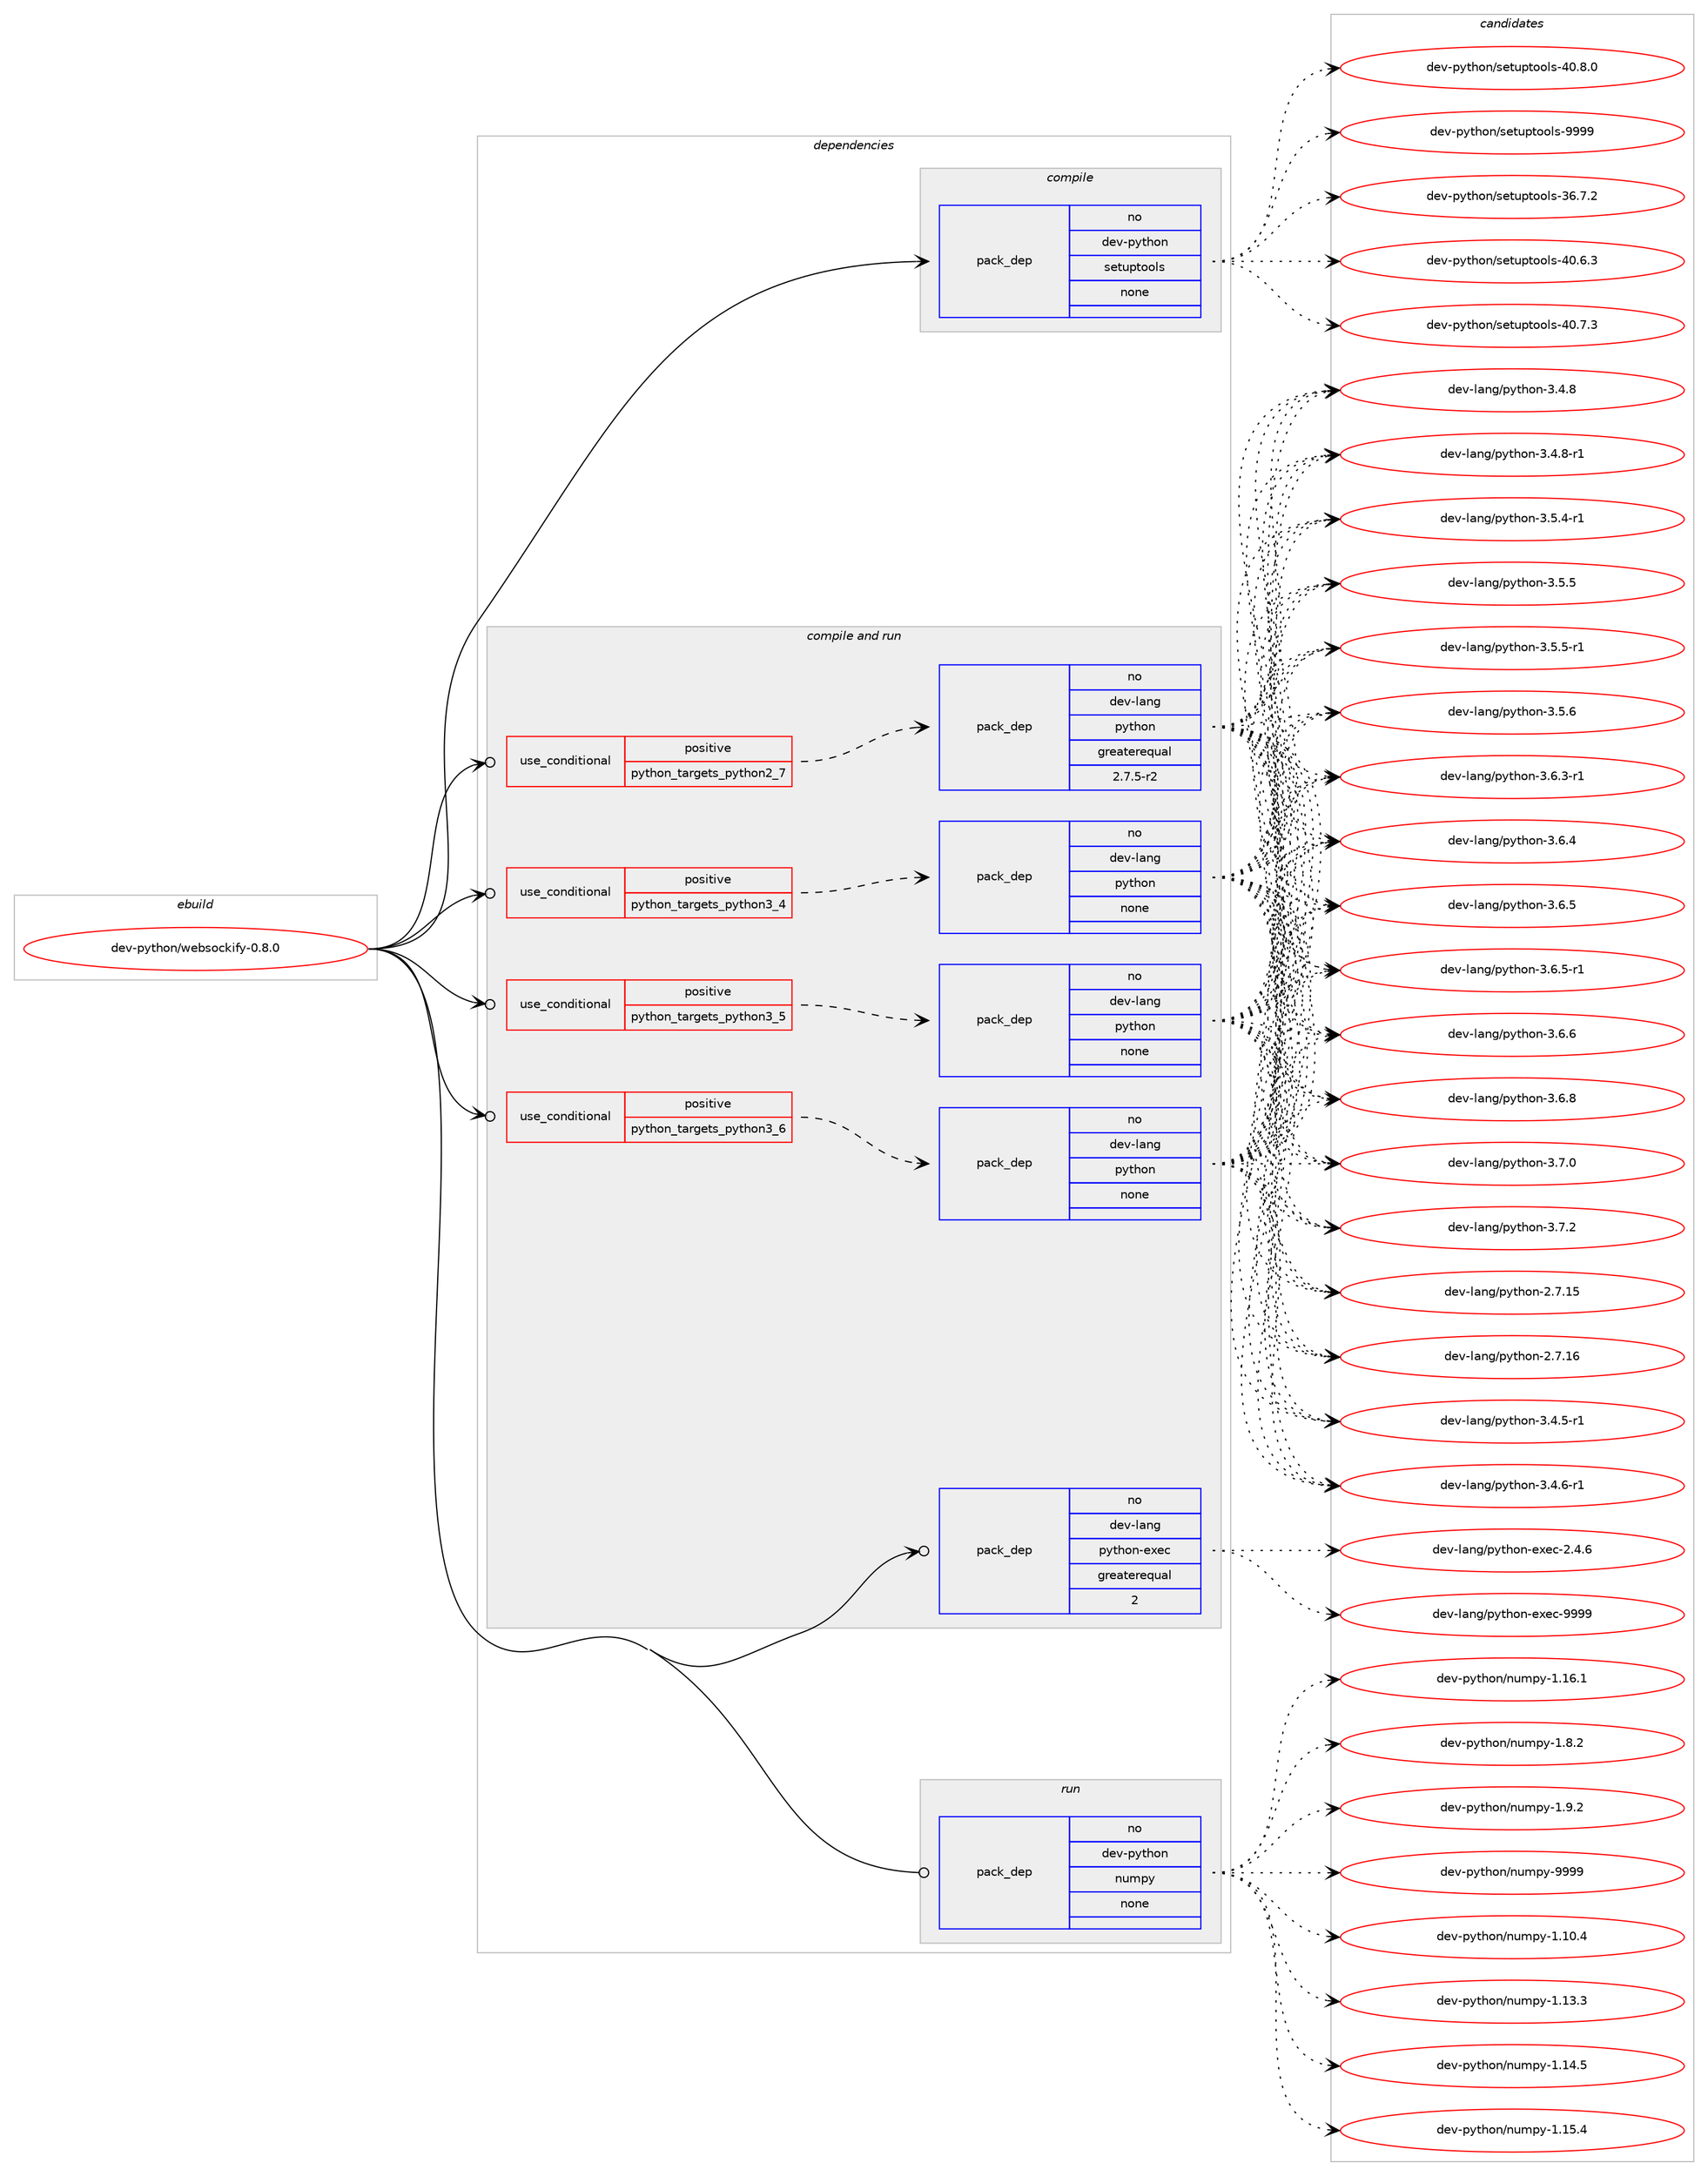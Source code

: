 digraph prolog {

# *************
# Graph options
# *************

newrank=true;
concentrate=true;
compound=true;
graph [rankdir=LR,fontname=Helvetica,fontsize=10,ranksep=1.5];#, ranksep=2.5, nodesep=0.2];
edge  [arrowhead=vee];
node  [fontname=Helvetica,fontsize=10];

# **********
# The ebuild
# **********

subgraph cluster_leftcol {
color=gray;
rank=same;
label=<<i>ebuild</i>>;
id [label="dev-python/websockify-0.8.0", color=red, width=4, href="../dev-python/websockify-0.8.0.svg"];
}

# ****************
# The dependencies
# ****************

subgraph cluster_midcol {
color=gray;
label=<<i>dependencies</i>>;
subgraph cluster_compile {
fillcolor="#eeeeee";
style=filled;
label=<<i>compile</i>>;
subgraph pack1037654 {
dependency1447774 [label=<<TABLE BORDER="0" CELLBORDER="1" CELLSPACING="0" CELLPADDING="4" WIDTH="220"><TR><TD ROWSPAN="6" CELLPADDING="30">pack_dep</TD></TR><TR><TD WIDTH="110">no</TD></TR><TR><TD>dev-python</TD></TR><TR><TD>setuptools</TD></TR><TR><TD>none</TD></TR><TR><TD></TD></TR></TABLE>>, shape=none, color=blue];
}
id:e -> dependency1447774:w [weight=20,style="solid",arrowhead="vee"];
}
subgraph cluster_compileandrun {
fillcolor="#eeeeee";
style=filled;
label=<<i>compile and run</i>>;
subgraph cond386750 {
dependency1447775 [label=<<TABLE BORDER="0" CELLBORDER="1" CELLSPACING="0" CELLPADDING="4"><TR><TD ROWSPAN="3" CELLPADDING="10">use_conditional</TD></TR><TR><TD>positive</TD></TR><TR><TD>python_targets_python2_7</TD></TR></TABLE>>, shape=none, color=red];
subgraph pack1037655 {
dependency1447776 [label=<<TABLE BORDER="0" CELLBORDER="1" CELLSPACING="0" CELLPADDING="4" WIDTH="220"><TR><TD ROWSPAN="6" CELLPADDING="30">pack_dep</TD></TR><TR><TD WIDTH="110">no</TD></TR><TR><TD>dev-lang</TD></TR><TR><TD>python</TD></TR><TR><TD>greaterequal</TD></TR><TR><TD>2.7.5-r2</TD></TR></TABLE>>, shape=none, color=blue];
}
dependency1447775:e -> dependency1447776:w [weight=20,style="dashed",arrowhead="vee"];
}
id:e -> dependency1447775:w [weight=20,style="solid",arrowhead="odotvee"];
subgraph cond386751 {
dependency1447777 [label=<<TABLE BORDER="0" CELLBORDER="1" CELLSPACING="0" CELLPADDING="4"><TR><TD ROWSPAN="3" CELLPADDING="10">use_conditional</TD></TR><TR><TD>positive</TD></TR><TR><TD>python_targets_python3_4</TD></TR></TABLE>>, shape=none, color=red];
subgraph pack1037656 {
dependency1447778 [label=<<TABLE BORDER="0" CELLBORDER="1" CELLSPACING="0" CELLPADDING="4" WIDTH="220"><TR><TD ROWSPAN="6" CELLPADDING="30">pack_dep</TD></TR><TR><TD WIDTH="110">no</TD></TR><TR><TD>dev-lang</TD></TR><TR><TD>python</TD></TR><TR><TD>none</TD></TR><TR><TD></TD></TR></TABLE>>, shape=none, color=blue];
}
dependency1447777:e -> dependency1447778:w [weight=20,style="dashed",arrowhead="vee"];
}
id:e -> dependency1447777:w [weight=20,style="solid",arrowhead="odotvee"];
subgraph cond386752 {
dependency1447779 [label=<<TABLE BORDER="0" CELLBORDER="1" CELLSPACING="0" CELLPADDING="4"><TR><TD ROWSPAN="3" CELLPADDING="10">use_conditional</TD></TR><TR><TD>positive</TD></TR><TR><TD>python_targets_python3_5</TD></TR></TABLE>>, shape=none, color=red];
subgraph pack1037657 {
dependency1447780 [label=<<TABLE BORDER="0" CELLBORDER="1" CELLSPACING="0" CELLPADDING="4" WIDTH="220"><TR><TD ROWSPAN="6" CELLPADDING="30">pack_dep</TD></TR><TR><TD WIDTH="110">no</TD></TR><TR><TD>dev-lang</TD></TR><TR><TD>python</TD></TR><TR><TD>none</TD></TR><TR><TD></TD></TR></TABLE>>, shape=none, color=blue];
}
dependency1447779:e -> dependency1447780:w [weight=20,style="dashed",arrowhead="vee"];
}
id:e -> dependency1447779:w [weight=20,style="solid",arrowhead="odotvee"];
subgraph cond386753 {
dependency1447781 [label=<<TABLE BORDER="0" CELLBORDER="1" CELLSPACING="0" CELLPADDING="4"><TR><TD ROWSPAN="3" CELLPADDING="10">use_conditional</TD></TR><TR><TD>positive</TD></TR><TR><TD>python_targets_python3_6</TD></TR></TABLE>>, shape=none, color=red];
subgraph pack1037658 {
dependency1447782 [label=<<TABLE BORDER="0" CELLBORDER="1" CELLSPACING="0" CELLPADDING="4" WIDTH="220"><TR><TD ROWSPAN="6" CELLPADDING="30">pack_dep</TD></TR><TR><TD WIDTH="110">no</TD></TR><TR><TD>dev-lang</TD></TR><TR><TD>python</TD></TR><TR><TD>none</TD></TR><TR><TD></TD></TR></TABLE>>, shape=none, color=blue];
}
dependency1447781:e -> dependency1447782:w [weight=20,style="dashed",arrowhead="vee"];
}
id:e -> dependency1447781:w [weight=20,style="solid",arrowhead="odotvee"];
subgraph pack1037659 {
dependency1447783 [label=<<TABLE BORDER="0" CELLBORDER="1" CELLSPACING="0" CELLPADDING="4" WIDTH="220"><TR><TD ROWSPAN="6" CELLPADDING="30">pack_dep</TD></TR><TR><TD WIDTH="110">no</TD></TR><TR><TD>dev-lang</TD></TR><TR><TD>python-exec</TD></TR><TR><TD>greaterequal</TD></TR><TR><TD>2</TD></TR></TABLE>>, shape=none, color=blue];
}
id:e -> dependency1447783:w [weight=20,style="solid",arrowhead="odotvee"];
}
subgraph cluster_run {
fillcolor="#eeeeee";
style=filled;
label=<<i>run</i>>;
subgraph pack1037660 {
dependency1447784 [label=<<TABLE BORDER="0" CELLBORDER="1" CELLSPACING="0" CELLPADDING="4" WIDTH="220"><TR><TD ROWSPAN="6" CELLPADDING="30">pack_dep</TD></TR><TR><TD WIDTH="110">no</TD></TR><TR><TD>dev-python</TD></TR><TR><TD>numpy</TD></TR><TR><TD>none</TD></TR><TR><TD></TD></TR></TABLE>>, shape=none, color=blue];
}
id:e -> dependency1447784:w [weight=20,style="solid",arrowhead="odot"];
}
}

# **************
# The candidates
# **************

subgraph cluster_choices {
rank=same;
color=gray;
label=<<i>candidates</i>>;

subgraph choice1037654 {
color=black;
nodesep=1;
choice100101118451121211161041111104711510111611711211611111110811545515446554650 [label="dev-python/setuptools-36.7.2", color=red, width=4,href="../dev-python/setuptools-36.7.2.svg"];
choice100101118451121211161041111104711510111611711211611111110811545524846544651 [label="dev-python/setuptools-40.6.3", color=red, width=4,href="../dev-python/setuptools-40.6.3.svg"];
choice100101118451121211161041111104711510111611711211611111110811545524846554651 [label="dev-python/setuptools-40.7.3", color=red, width=4,href="../dev-python/setuptools-40.7.3.svg"];
choice100101118451121211161041111104711510111611711211611111110811545524846564648 [label="dev-python/setuptools-40.8.0", color=red, width=4,href="../dev-python/setuptools-40.8.0.svg"];
choice10010111845112121116104111110471151011161171121161111111081154557575757 [label="dev-python/setuptools-9999", color=red, width=4,href="../dev-python/setuptools-9999.svg"];
dependency1447774:e -> choice100101118451121211161041111104711510111611711211611111110811545515446554650:w [style=dotted,weight="100"];
dependency1447774:e -> choice100101118451121211161041111104711510111611711211611111110811545524846544651:w [style=dotted,weight="100"];
dependency1447774:e -> choice100101118451121211161041111104711510111611711211611111110811545524846554651:w [style=dotted,weight="100"];
dependency1447774:e -> choice100101118451121211161041111104711510111611711211611111110811545524846564648:w [style=dotted,weight="100"];
dependency1447774:e -> choice10010111845112121116104111110471151011161171121161111111081154557575757:w [style=dotted,weight="100"];
}
subgraph choice1037655 {
color=black;
nodesep=1;
choice10010111845108971101034711212111610411111045504655464953 [label="dev-lang/python-2.7.15", color=red, width=4,href="../dev-lang/python-2.7.15.svg"];
choice10010111845108971101034711212111610411111045504655464954 [label="dev-lang/python-2.7.16", color=red, width=4,href="../dev-lang/python-2.7.16.svg"];
choice1001011184510897110103471121211161041111104551465246534511449 [label="dev-lang/python-3.4.5-r1", color=red, width=4,href="../dev-lang/python-3.4.5-r1.svg"];
choice1001011184510897110103471121211161041111104551465246544511449 [label="dev-lang/python-3.4.6-r1", color=red, width=4,href="../dev-lang/python-3.4.6-r1.svg"];
choice100101118451089711010347112121116104111110455146524656 [label="dev-lang/python-3.4.8", color=red, width=4,href="../dev-lang/python-3.4.8.svg"];
choice1001011184510897110103471121211161041111104551465246564511449 [label="dev-lang/python-3.4.8-r1", color=red, width=4,href="../dev-lang/python-3.4.8-r1.svg"];
choice1001011184510897110103471121211161041111104551465346524511449 [label="dev-lang/python-3.5.4-r1", color=red, width=4,href="../dev-lang/python-3.5.4-r1.svg"];
choice100101118451089711010347112121116104111110455146534653 [label="dev-lang/python-3.5.5", color=red, width=4,href="../dev-lang/python-3.5.5.svg"];
choice1001011184510897110103471121211161041111104551465346534511449 [label="dev-lang/python-3.5.5-r1", color=red, width=4,href="../dev-lang/python-3.5.5-r1.svg"];
choice100101118451089711010347112121116104111110455146534654 [label="dev-lang/python-3.5.6", color=red, width=4,href="../dev-lang/python-3.5.6.svg"];
choice1001011184510897110103471121211161041111104551465446514511449 [label="dev-lang/python-3.6.3-r1", color=red, width=4,href="../dev-lang/python-3.6.3-r1.svg"];
choice100101118451089711010347112121116104111110455146544652 [label="dev-lang/python-3.6.4", color=red, width=4,href="../dev-lang/python-3.6.4.svg"];
choice100101118451089711010347112121116104111110455146544653 [label="dev-lang/python-3.6.5", color=red, width=4,href="../dev-lang/python-3.6.5.svg"];
choice1001011184510897110103471121211161041111104551465446534511449 [label="dev-lang/python-3.6.5-r1", color=red, width=4,href="../dev-lang/python-3.6.5-r1.svg"];
choice100101118451089711010347112121116104111110455146544654 [label="dev-lang/python-3.6.6", color=red, width=4,href="../dev-lang/python-3.6.6.svg"];
choice100101118451089711010347112121116104111110455146544656 [label="dev-lang/python-3.6.8", color=red, width=4,href="../dev-lang/python-3.6.8.svg"];
choice100101118451089711010347112121116104111110455146554648 [label="dev-lang/python-3.7.0", color=red, width=4,href="../dev-lang/python-3.7.0.svg"];
choice100101118451089711010347112121116104111110455146554650 [label="dev-lang/python-3.7.2", color=red, width=4,href="../dev-lang/python-3.7.2.svg"];
dependency1447776:e -> choice10010111845108971101034711212111610411111045504655464953:w [style=dotted,weight="100"];
dependency1447776:e -> choice10010111845108971101034711212111610411111045504655464954:w [style=dotted,weight="100"];
dependency1447776:e -> choice1001011184510897110103471121211161041111104551465246534511449:w [style=dotted,weight="100"];
dependency1447776:e -> choice1001011184510897110103471121211161041111104551465246544511449:w [style=dotted,weight="100"];
dependency1447776:e -> choice100101118451089711010347112121116104111110455146524656:w [style=dotted,weight="100"];
dependency1447776:e -> choice1001011184510897110103471121211161041111104551465246564511449:w [style=dotted,weight="100"];
dependency1447776:e -> choice1001011184510897110103471121211161041111104551465346524511449:w [style=dotted,weight="100"];
dependency1447776:e -> choice100101118451089711010347112121116104111110455146534653:w [style=dotted,weight="100"];
dependency1447776:e -> choice1001011184510897110103471121211161041111104551465346534511449:w [style=dotted,weight="100"];
dependency1447776:e -> choice100101118451089711010347112121116104111110455146534654:w [style=dotted,weight="100"];
dependency1447776:e -> choice1001011184510897110103471121211161041111104551465446514511449:w [style=dotted,weight="100"];
dependency1447776:e -> choice100101118451089711010347112121116104111110455146544652:w [style=dotted,weight="100"];
dependency1447776:e -> choice100101118451089711010347112121116104111110455146544653:w [style=dotted,weight="100"];
dependency1447776:e -> choice1001011184510897110103471121211161041111104551465446534511449:w [style=dotted,weight="100"];
dependency1447776:e -> choice100101118451089711010347112121116104111110455146544654:w [style=dotted,weight="100"];
dependency1447776:e -> choice100101118451089711010347112121116104111110455146544656:w [style=dotted,weight="100"];
dependency1447776:e -> choice100101118451089711010347112121116104111110455146554648:w [style=dotted,weight="100"];
dependency1447776:e -> choice100101118451089711010347112121116104111110455146554650:w [style=dotted,weight="100"];
}
subgraph choice1037656 {
color=black;
nodesep=1;
choice10010111845108971101034711212111610411111045504655464953 [label="dev-lang/python-2.7.15", color=red, width=4,href="../dev-lang/python-2.7.15.svg"];
choice10010111845108971101034711212111610411111045504655464954 [label="dev-lang/python-2.7.16", color=red, width=4,href="../dev-lang/python-2.7.16.svg"];
choice1001011184510897110103471121211161041111104551465246534511449 [label="dev-lang/python-3.4.5-r1", color=red, width=4,href="../dev-lang/python-3.4.5-r1.svg"];
choice1001011184510897110103471121211161041111104551465246544511449 [label="dev-lang/python-3.4.6-r1", color=red, width=4,href="../dev-lang/python-3.4.6-r1.svg"];
choice100101118451089711010347112121116104111110455146524656 [label="dev-lang/python-3.4.8", color=red, width=4,href="../dev-lang/python-3.4.8.svg"];
choice1001011184510897110103471121211161041111104551465246564511449 [label="dev-lang/python-3.4.8-r1", color=red, width=4,href="../dev-lang/python-3.4.8-r1.svg"];
choice1001011184510897110103471121211161041111104551465346524511449 [label="dev-lang/python-3.5.4-r1", color=red, width=4,href="../dev-lang/python-3.5.4-r1.svg"];
choice100101118451089711010347112121116104111110455146534653 [label="dev-lang/python-3.5.5", color=red, width=4,href="../dev-lang/python-3.5.5.svg"];
choice1001011184510897110103471121211161041111104551465346534511449 [label="dev-lang/python-3.5.5-r1", color=red, width=4,href="../dev-lang/python-3.5.5-r1.svg"];
choice100101118451089711010347112121116104111110455146534654 [label="dev-lang/python-3.5.6", color=red, width=4,href="../dev-lang/python-3.5.6.svg"];
choice1001011184510897110103471121211161041111104551465446514511449 [label="dev-lang/python-3.6.3-r1", color=red, width=4,href="../dev-lang/python-3.6.3-r1.svg"];
choice100101118451089711010347112121116104111110455146544652 [label="dev-lang/python-3.6.4", color=red, width=4,href="../dev-lang/python-3.6.4.svg"];
choice100101118451089711010347112121116104111110455146544653 [label="dev-lang/python-3.6.5", color=red, width=4,href="../dev-lang/python-3.6.5.svg"];
choice1001011184510897110103471121211161041111104551465446534511449 [label="dev-lang/python-3.6.5-r1", color=red, width=4,href="../dev-lang/python-3.6.5-r1.svg"];
choice100101118451089711010347112121116104111110455146544654 [label="dev-lang/python-3.6.6", color=red, width=4,href="../dev-lang/python-3.6.6.svg"];
choice100101118451089711010347112121116104111110455146544656 [label="dev-lang/python-3.6.8", color=red, width=4,href="../dev-lang/python-3.6.8.svg"];
choice100101118451089711010347112121116104111110455146554648 [label="dev-lang/python-3.7.0", color=red, width=4,href="../dev-lang/python-3.7.0.svg"];
choice100101118451089711010347112121116104111110455146554650 [label="dev-lang/python-3.7.2", color=red, width=4,href="../dev-lang/python-3.7.2.svg"];
dependency1447778:e -> choice10010111845108971101034711212111610411111045504655464953:w [style=dotted,weight="100"];
dependency1447778:e -> choice10010111845108971101034711212111610411111045504655464954:w [style=dotted,weight="100"];
dependency1447778:e -> choice1001011184510897110103471121211161041111104551465246534511449:w [style=dotted,weight="100"];
dependency1447778:e -> choice1001011184510897110103471121211161041111104551465246544511449:w [style=dotted,weight="100"];
dependency1447778:e -> choice100101118451089711010347112121116104111110455146524656:w [style=dotted,weight="100"];
dependency1447778:e -> choice1001011184510897110103471121211161041111104551465246564511449:w [style=dotted,weight="100"];
dependency1447778:e -> choice1001011184510897110103471121211161041111104551465346524511449:w [style=dotted,weight="100"];
dependency1447778:e -> choice100101118451089711010347112121116104111110455146534653:w [style=dotted,weight="100"];
dependency1447778:e -> choice1001011184510897110103471121211161041111104551465346534511449:w [style=dotted,weight="100"];
dependency1447778:e -> choice100101118451089711010347112121116104111110455146534654:w [style=dotted,weight="100"];
dependency1447778:e -> choice1001011184510897110103471121211161041111104551465446514511449:w [style=dotted,weight="100"];
dependency1447778:e -> choice100101118451089711010347112121116104111110455146544652:w [style=dotted,weight="100"];
dependency1447778:e -> choice100101118451089711010347112121116104111110455146544653:w [style=dotted,weight="100"];
dependency1447778:e -> choice1001011184510897110103471121211161041111104551465446534511449:w [style=dotted,weight="100"];
dependency1447778:e -> choice100101118451089711010347112121116104111110455146544654:w [style=dotted,weight="100"];
dependency1447778:e -> choice100101118451089711010347112121116104111110455146544656:w [style=dotted,weight="100"];
dependency1447778:e -> choice100101118451089711010347112121116104111110455146554648:w [style=dotted,weight="100"];
dependency1447778:e -> choice100101118451089711010347112121116104111110455146554650:w [style=dotted,weight="100"];
}
subgraph choice1037657 {
color=black;
nodesep=1;
choice10010111845108971101034711212111610411111045504655464953 [label="dev-lang/python-2.7.15", color=red, width=4,href="../dev-lang/python-2.7.15.svg"];
choice10010111845108971101034711212111610411111045504655464954 [label="dev-lang/python-2.7.16", color=red, width=4,href="../dev-lang/python-2.7.16.svg"];
choice1001011184510897110103471121211161041111104551465246534511449 [label="dev-lang/python-3.4.5-r1", color=red, width=4,href="../dev-lang/python-3.4.5-r1.svg"];
choice1001011184510897110103471121211161041111104551465246544511449 [label="dev-lang/python-3.4.6-r1", color=red, width=4,href="../dev-lang/python-3.4.6-r1.svg"];
choice100101118451089711010347112121116104111110455146524656 [label="dev-lang/python-3.4.8", color=red, width=4,href="../dev-lang/python-3.4.8.svg"];
choice1001011184510897110103471121211161041111104551465246564511449 [label="dev-lang/python-3.4.8-r1", color=red, width=4,href="../dev-lang/python-3.4.8-r1.svg"];
choice1001011184510897110103471121211161041111104551465346524511449 [label="dev-lang/python-3.5.4-r1", color=red, width=4,href="../dev-lang/python-3.5.4-r1.svg"];
choice100101118451089711010347112121116104111110455146534653 [label="dev-lang/python-3.5.5", color=red, width=4,href="../dev-lang/python-3.5.5.svg"];
choice1001011184510897110103471121211161041111104551465346534511449 [label="dev-lang/python-3.5.5-r1", color=red, width=4,href="../dev-lang/python-3.5.5-r1.svg"];
choice100101118451089711010347112121116104111110455146534654 [label="dev-lang/python-3.5.6", color=red, width=4,href="../dev-lang/python-3.5.6.svg"];
choice1001011184510897110103471121211161041111104551465446514511449 [label="dev-lang/python-3.6.3-r1", color=red, width=4,href="../dev-lang/python-3.6.3-r1.svg"];
choice100101118451089711010347112121116104111110455146544652 [label="dev-lang/python-3.6.4", color=red, width=4,href="../dev-lang/python-3.6.4.svg"];
choice100101118451089711010347112121116104111110455146544653 [label="dev-lang/python-3.6.5", color=red, width=4,href="../dev-lang/python-3.6.5.svg"];
choice1001011184510897110103471121211161041111104551465446534511449 [label="dev-lang/python-3.6.5-r1", color=red, width=4,href="../dev-lang/python-3.6.5-r1.svg"];
choice100101118451089711010347112121116104111110455146544654 [label="dev-lang/python-3.6.6", color=red, width=4,href="../dev-lang/python-3.6.6.svg"];
choice100101118451089711010347112121116104111110455146544656 [label="dev-lang/python-3.6.8", color=red, width=4,href="../dev-lang/python-3.6.8.svg"];
choice100101118451089711010347112121116104111110455146554648 [label="dev-lang/python-3.7.0", color=red, width=4,href="../dev-lang/python-3.7.0.svg"];
choice100101118451089711010347112121116104111110455146554650 [label="dev-lang/python-3.7.2", color=red, width=4,href="../dev-lang/python-3.7.2.svg"];
dependency1447780:e -> choice10010111845108971101034711212111610411111045504655464953:w [style=dotted,weight="100"];
dependency1447780:e -> choice10010111845108971101034711212111610411111045504655464954:w [style=dotted,weight="100"];
dependency1447780:e -> choice1001011184510897110103471121211161041111104551465246534511449:w [style=dotted,weight="100"];
dependency1447780:e -> choice1001011184510897110103471121211161041111104551465246544511449:w [style=dotted,weight="100"];
dependency1447780:e -> choice100101118451089711010347112121116104111110455146524656:w [style=dotted,weight="100"];
dependency1447780:e -> choice1001011184510897110103471121211161041111104551465246564511449:w [style=dotted,weight="100"];
dependency1447780:e -> choice1001011184510897110103471121211161041111104551465346524511449:w [style=dotted,weight="100"];
dependency1447780:e -> choice100101118451089711010347112121116104111110455146534653:w [style=dotted,weight="100"];
dependency1447780:e -> choice1001011184510897110103471121211161041111104551465346534511449:w [style=dotted,weight="100"];
dependency1447780:e -> choice100101118451089711010347112121116104111110455146534654:w [style=dotted,weight="100"];
dependency1447780:e -> choice1001011184510897110103471121211161041111104551465446514511449:w [style=dotted,weight="100"];
dependency1447780:e -> choice100101118451089711010347112121116104111110455146544652:w [style=dotted,weight="100"];
dependency1447780:e -> choice100101118451089711010347112121116104111110455146544653:w [style=dotted,weight="100"];
dependency1447780:e -> choice1001011184510897110103471121211161041111104551465446534511449:w [style=dotted,weight="100"];
dependency1447780:e -> choice100101118451089711010347112121116104111110455146544654:w [style=dotted,weight="100"];
dependency1447780:e -> choice100101118451089711010347112121116104111110455146544656:w [style=dotted,weight="100"];
dependency1447780:e -> choice100101118451089711010347112121116104111110455146554648:w [style=dotted,weight="100"];
dependency1447780:e -> choice100101118451089711010347112121116104111110455146554650:w [style=dotted,weight="100"];
}
subgraph choice1037658 {
color=black;
nodesep=1;
choice10010111845108971101034711212111610411111045504655464953 [label="dev-lang/python-2.7.15", color=red, width=4,href="../dev-lang/python-2.7.15.svg"];
choice10010111845108971101034711212111610411111045504655464954 [label="dev-lang/python-2.7.16", color=red, width=4,href="../dev-lang/python-2.7.16.svg"];
choice1001011184510897110103471121211161041111104551465246534511449 [label="dev-lang/python-3.4.5-r1", color=red, width=4,href="../dev-lang/python-3.4.5-r1.svg"];
choice1001011184510897110103471121211161041111104551465246544511449 [label="dev-lang/python-3.4.6-r1", color=red, width=4,href="../dev-lang/python-3.4.6-r1.svg"];
choice100101118451089711010347112121116104111110455146524656 [label="dev-lang/python-3.4.8", color=red, width=4,href="../dev-lang/python-3.4.8.svg"];
choice1001011184510897110103471121211161041111104551465246564511449 [label="dev-lang/python-3.4.8-r1", color=red, width=4,href="../dev-lang/python-3.4.8-r1.svg"];
choice1001011184510897110103471121211161041111104551465346524511449 [label="dev-lang/python-3.5.4-r1", color=red, width=4,href="../dev-lang/python-3.5.4-r1.svg"];
choice100101118451089711010347112121116104111110455146534653 [label="dev-lang/python-3.5.5", color=red, width=4,href="../dev-lang/python-3.5.5.svg"];
choice1001011184510897110103471121211161041111104551465346534511449 [label="dev-lang/python-3.5.5-r1", color=red, width=4,href="../dev-lang/python-3.5.5-r1.svg"];
choice100101118451089711010347112121116104111110455146534654 [label="dev-lang/python-3.5.6", color=red, width=4,href="../dev-lang/python-3.5.6.svg"];
choice1001011184510897110103471121211161041111104551465446514511449 [label="dev-lang/python-3.6.3-r1", color=red, width=4,href="../dev-lang/python-3.6.3-r1.svg"];
choice100101118451089711010347112121116104111110455146544652 [label="dev-lang/python-3.6.4", color=red, width=4,href="../dev-lang/python-3.6.4.svg"];
choice100101118451089711010347112121116104111110455146544653 [label="dev-lang/python-3.6.5", color=red, width=4,href="../dev-lang/python-3.6.5.svg"];
choice1001011184510897110103471121211161041111104551465446534511449 [label="dev-lang/python-3.6.5-r1", color=red, width=4,href="../dev-lang/python-3.6.5-r1.svg"];
choice100101118451089711010347112121116104111110455146544654 [label="dev-lang/python-3.6.6", color=red, width=4,href="../dev-lang/python-3.6.6.svg"];
choice100101118451089711010347112121116104111110455146544656 [label="dev-lang/python-3.6.8", color=red, width=4,href="../dev-lang/python-3.6.8.svg"];
choice100101118451089711010347112121116104111110455146554648 [label="dev-lang/python-3.7.0", color=red, width=4,href="../dev-lang/python-3.7.0.svg"];
choice100101118451089711010347112121116104111110455146554650 [label="dev-lang/python-3.7.2", color=red, width=4,href="../dev-lang/python-3.7.2.svg"];
dependency1447782:e -> choice10010111845108971101034711212111610411111045504655464953:w [style=dotted,weight="100"];
dependency1447782:e -> choice10010111845108971101034711212111610411111045504655464954:w [style=dotted,weight="100"];
dependency1447782:e -> choice1001011184510897110103471121211161041111104551465246534511449:w [style=dotted,weight="100"];
dependency1447782:e -> choice1001011184510897110103471121211161041111104551465246544511449:w [style=dotted,weight="100"];
dependency1447782:e -> choice100101118451089711010347112121116104111110455146524656:w [style=dotted,weight="100"];
dependency1447782:e -> choice1001011184510897110103471121211161041111104551465246564511449:w [style=dotted,weight="100"];
dependency1447782:e -> choice1001011184510897110103471121211161041111104551465346524511449:w [style=dotted,weight="100"];
dependency1447782:e -> choice100101118451089711010347112121116104111110455146534653:w [style=dotted,weight="100"];
dependency1447782:e -> choice1001011184510897110103471121211161041111104551465346534511449:w [style=dotted,weight="100"];
dependency1447782:e -> choice100101118451089711010347112121116104111110455146534654:w [style=dotted,weight="100"];
dependency1447782:e -> choice1001011184510897110103471121211161041111104551465446514511449:w [style=dotted,weight="100"];
dependency1447782:e -> choice100101118451089711010347112121116104111110455146544652:w [style=dotted,weight="100"];
dependency1447782:e -> choice100101118451089711010347112121116104111110455146544653:w [style=dotted,weight="100"];
dependency1447782:e -> choice1001011184510897110103471121211161041111104551465446534511449:w [style=dotted,weight="100"];
dependency1447782:e -> choice100101118451089711010347112121116104111110455146544654:w [style=dotted,weight="100"];
dependency1447782:e -> choice100101118451089711010347112121116104111110455146544656:w [style=dotted,weight="100"];
dependency1447782:e -> choice100101118451089711010347112121116104111110455146554648:w [style=dotted,weight="100"];
dependency1447782:e -> choice100101118451089711010347112121116104111110455146554650:w [style=dotted,weight="100"];
}
subgraph choice1037659 {
color=black;
nodesep=1;
choice1001011184510897110103471121211161041111104510112010199455046524654 [label="dev-lang/python-exec-2.4.6", color=red, width=4,href="../dev-lang/python-exec-2.4.6.svg"];
choice10010111845108971101034711212111610411111045101120101994557575757 [label="dev-lang/python-exec-9999", color=red, width=4,href="../dev-lang/python-exec-9999.svg"];
dependency1447783:e -> choice1001011184510897110103471121211161041111104510112010199455046524654:w [style=dotted,weight="100"];
dependency1447783:e -> choice10010111845108971101034711212111610411111045101120101994557575757:w [style=dotted,weight="100"];
}
subgraph choice1037660 {
color=black;
nodesep=1;
choice100101118451121211161041111104711011710911212145494649484652 [label="dev-python/numpy-1.10.4", color=red, width=4,href="../dev-python/numpy-1.10.4.svg"];
choice100101118451121211161041111104711011710911212145494649514651 [label="dev-python/numpy-1.13.3", color=red, width=4,href="../dev-python/numpy-1.13.3.svg"];
choice100101118451121211161041111104711011710911212145494649524653 [label="dev-python/numpy-1.14.5", color=red, width=4,href="../dev-python/numpy-1.14.5.svg"];
choice100101118451121211161041111104711011710911212145494649534652 [label="dev-python/numpy-1.15.4", color=red, width=4,href="../dev-python/numpy-1.15.4.svg"];
choice100101118451121211161041111104711011710911212145494649544649 [label="dev-python/numpy-1.16.1", color=red, width=4,href="../dev-python/numpy-1.16.1.svg"];
choice1001011184511212111610411111047110117109112121454946564650 [label="dev-python/numpy-1.8.2", color=red, width=4,href="../dev-python/numpy-1.8.2.svg"];
choice1001011184511212111610411111047110117109112121454946574650 [label="dev-python/numpy-1.9.2", color=red, width=4,href="../dev-python/numpy-1.9.2.svg"];
choice10010111845112121116104111110471101171091121214557575757 [label="dev-python/numpy-9999", color=red, width=4,href="../dev-python/numpy-9999.svg"];
dependency1447784:e -> choice100101118451121211161041111104711011710911212145494649484652:w [style=dotted,weight="100"];
dependency1447784:e -> choice100101118451121211161041111104711011710911212145494649514651:w [style=dotted,weight="100"];
dependency1447784:e -> choice100101118451121211161041111104711011710911212145494649524653:w [style=dotted,weight="100"];
dependency1447784:e -> choice100101118451121211161041111104711011710911212145494649534652:w [style=dotted,weight="100"];
dependency1447784:e -> choice100101118451121211161041111104711011710911212145494649544649:w [style=dotted,weight="100"];
dependency1447784:e -> choice1001011184511212111610411111047110117109112121454946564650:w [style=dotted,weight="100"];
dependency1447784:e -> choice1001011184511212111610411111047110117109112121454946574650:w [style=dotted,weight="100"];
dependency1447784:e -> choice10010111845112121116104111110471101171091121214557575757:w [style=dotted,weight="100"];
}
}

}
